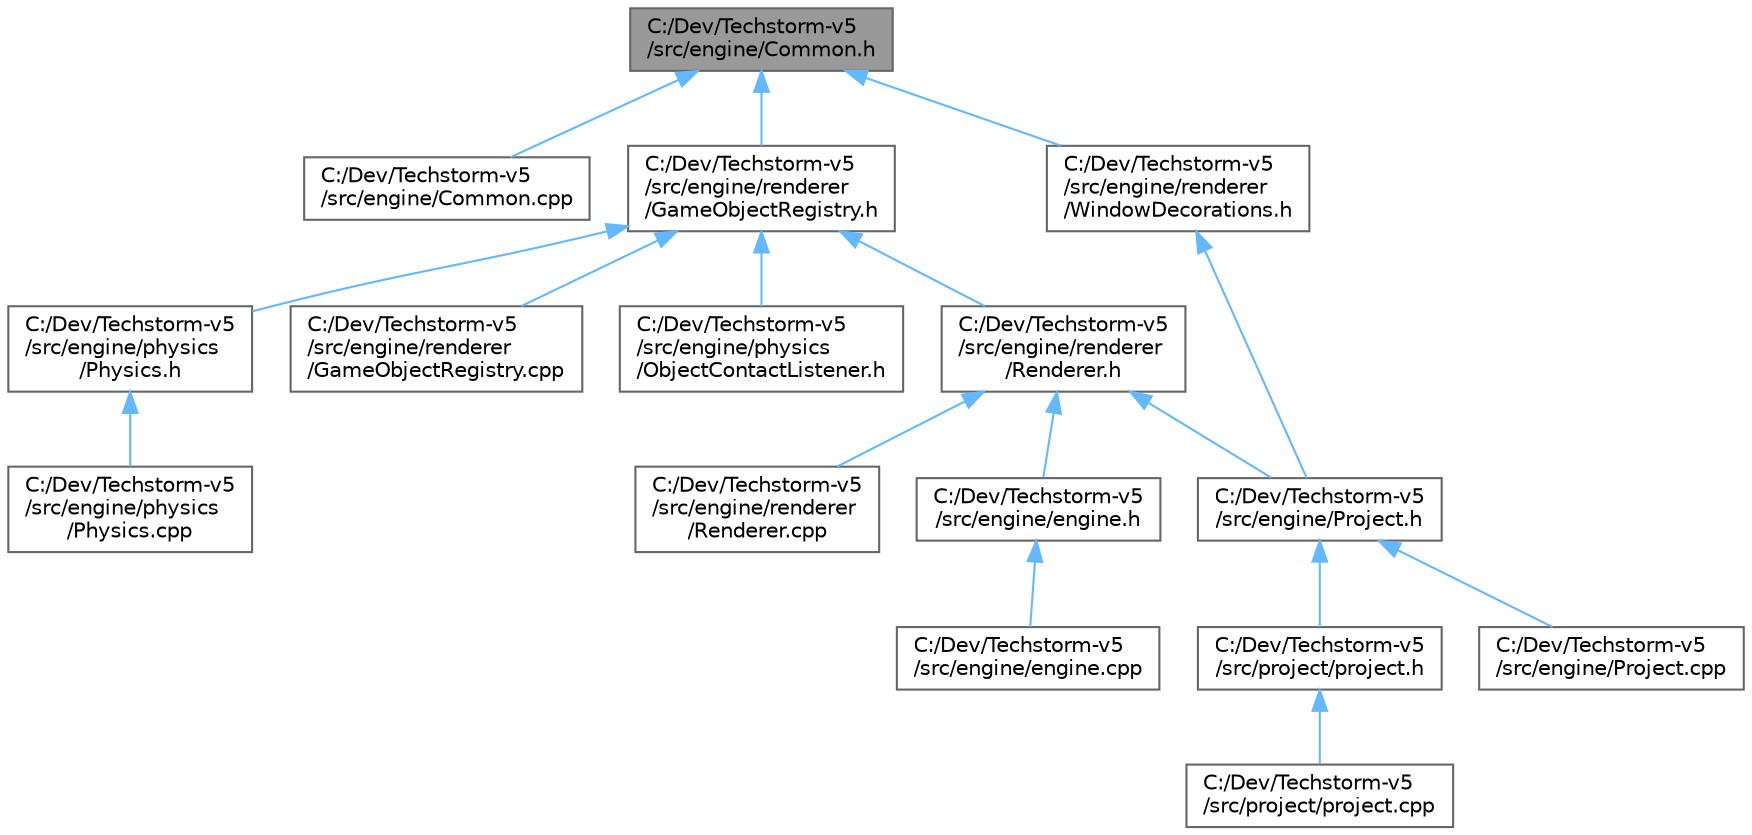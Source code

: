 digraph "C:/Dev/Techstorm-v5/src/engine/Common.h"
{
 // LATEX_PDF_SIZE
  bgcolor="transparent";
  edge [fontname=Helvetica,fontsize=10,labelfontname=Helvetica,labelfontsize=10];
  node [fontname=Helvetica,fontsize=10,shape=box,height=0.2,width=0.4];
  Node1 [id="Node000001",label="C:/Dev/Techstorm-v5\l/src/engine/Common.h",height=0.2,width=0.4,color="gray40", fillcolor="grey60", style="filled", fontcolor="black",tooltip=" "];
  Node1 -> Node2 [id="edge17_Node000001_Node000002",dir="back",color="steelblue1",style="solid",tooltip=" "];
  Node2 [id="Node000002",label="C:/Dev/Techstorm-v5\l/src/engine/Common.cpp",height=0.2,width=0.4,color="grey40", fillcolor="white", style="filled",URL="$db/d05/_common_8cpp.html",tooltip=" "];
  Node1 -> Node3 [id="edge18_Node000001_Node000003",dir="back",color="steelblue1",style="solid",tooltip=" "];
  Node3 [id="Node000003",label="C:/Dev/Techstorm-v5\l/src/engine/renderer\l/GameObjectRegistry.h",height=0.2,width=0.4,color="grey40", fillcolor="white", style="filled",URL="$d9/dfc/_game_object_registry_8h.html",tooltip=" "];
  Node3 -> Node4 [id="edge19_Node000003_Node000004",dir="back",color="steelblue1",style="solid",tooltip=" "];
  Node4 [id="Node000004",label="C:/Dev/Techstorm-v5\l/src/engine/physics\l/ObjectContactListener.h",height=0.2,width=0.4,color="grey40", fillcolor="white", style="filled",URL="$d4/d8c/_object_contact_listener_8h.html",tooltip=" "];
  Node3 -> Node5 [id="edge20_Node000003_Node000005",dir="back",color="steelblue1",style="solid",tooltip=" "];
  Node5 [id="Node000005",label="C:/Dev/Techstorm-v5\l/src/engine/physics\l/Physics.h",height=0.2,width=0.4,color="grey40", fillcolor="white", style="filled",URL="$d8/d65/_physics_8h.html",tooltip=" "];
  Node5 -> Node6 [id="edge21_Node000005_Node000006",dir="back",color="steelblue1",style="solid",tooltip=" "];
  Node6 [id="Node000006",label="C:/Dev/Techstorm-v5\l/src/engine/physics\l/Physics.cpp",height=0.2,width=0.4,color="grey40", fillcolor="white", style="filled",URL="$d8/d6a/_physics_8cpp.html",tooltip=" "];
  Node3 -> Node7 [id="edge22_Node000003_Node000007",dir="back",color="steelblue1",style="solid",tooltip=" "];
  Node7 [id="Node000007",label="C:/Dev/Techstorm-v5\l/src/engine/renderer\l/GameObjectRegistry.cpp",height=0.2,width=0.4,color="grey40", fillcolor="white", style="filled",URL="$d7/d03/_game_object_registry_8cpp.html",tooltip=" "];
  Node3 -> Node8 [id="edge23_Node000003_Node000008",dir="back",color="steelblue1",style="solid",tooltip=" "];
  Node8 [id="Node000008",label="C:/Dev/Techstorm-v5\l/src/engine/renderer\l/Renderer.h",height=0.2,width=0.4,color="grey40", fillcolor="white", style="filled",URL="$d3/da0/_renderer_8h.html",tooltip=" "];
  Node8 -> Node9 [id="edge24_Node000008_Node000009",dir="back",color="steelblue1",style="solid",tooltip=" "];
  Node9 [id="Node000009",label="C:/Dev/Techstorm-v5\l/src/engine/Project.h",height=0.2,width=0.4,color="grey40", fillcolor="white", style="filled",URL="$d8/d7d/engine_2_project_8h.html",tooltip=" "];
  Node9 -> Node10 [id="edge25_Node000009_Node000010",dir="back",color="steelblue1",style="solid",tooltip=" "];
  Node10 [id="Node000010",label="C:/Dev/Techstorm-v5\l/src/engine/Project.cpp",height=0.2,width=0.4,color="grey40", fillcolor="white", style="filled",URL="$d8/d0f/engine_2_project_8cpp.html",tooltip=" "];
  Node9 -> Node11 [id="edge26_Node000009_Node000011",dir="back",color="steelblue1",style="solid",tooltip=" "];
  Node11 [id="Node000011",label="C:/Dev/Techstorm-v5\l/src/project/project.h",height=0.2,width=0.4,color="grey40", fillcolor="white", style="filled",URL="$d1/def/project_2_project_8h.html",tooltip=" "];
  Node11 -> Node12 [id="edge27_Node000011_Node000012",dir="back",color="steelblue1",style="solid",tooltip=" "];
  Node12 [id="Node000012",label="C:/Dev/Techstorm-v5\l/src/project/project.cpp",height=0.2,width=0.4,color="grey40", fillcolor="white", style="filled",URL="$dc/d55/project_2_project_8cpp.html",tooltip=" "];
  Node8 -> Node13 [id="edge28_Node000008_Node000013",dir="back",color="steelblue1",style="solid",tooltip=" "];
  Node13 [id="Node000013",label="C:/Dev/Techstorm-v5\l/src/engine/engine.h",height=0.2,width=0.4,color="grey40", fillcolor="white", style="filled",URL="$d1/d55/engine_8h.html",tooltip=" "];
  Node13 -> Node14 [id="edge29_Node000013_Node000014",dir="back",color="steelblue1",style="solid",tooltip=" "];
  Node14 [id="Node000014",label="C:/Dev/Techstorm-v5\l/src/engine/engine.cpp",height=0.2,width=0.4,color="grey40", fillcolor="white", style="filled",URL="$da/d5c/engine_8cpp.html",tooltip=" "];
  Node8 -> Node15 [id="edge30_Node000008_Node000015",dir="back",color="steelblue1",style="solid",tooltip=" "];
  Node15 [id="Node000015",label="C:/Dev/Techstorm-v5\l/src/engine/renderer\l/Renderer.cpp",height=0.2,width=0.4,color="grey40", fillcolor="white", style="filled",URL="$da/d84/_renderer_8cpp.html",tooltip=" "];
  Node1 -> Node16 [id="edge31_Node000001_Node000016",dir="back",color="steelblue1",style="solid",tooltip=" "];
  Node16 [id="Node000016",label="C:/Dev/Techstorm-v5\l/src/engine/renderer\l/WindowDecorations.h",height=0.2,width=0.4,color="grey40", fillcolor="white", style="filled",URL="$d3/d19/_window_decorations_8h.html",tooltip=" "];
  Node16 -> Node9 [id="edge32_Node000016_Node000009",dir="back",color="steelblue1",style="solid",tooltip=" "];
}
